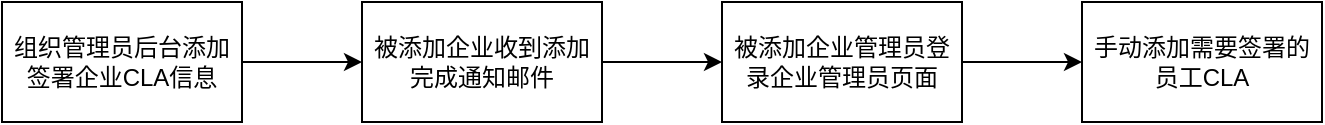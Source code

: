 <mxfile version="20.2.0" type="github">
  <diagram id="0pvAi5GxD__PONMoXWZV" name="第 1 页">
    <mxGraphModel dx="1422" dy="748" grid="1" gridSize="10" guides="1" tooltips="1" connect="1" arrows="1" fold="1" page="1" pageScale="1" pageWidth="827" pageHeight="1169" math="0" shadow="0">
      <root>
        <mxCell id="0" />
        <mxCell id="1" parent="0" />
        <mxCell id="BS5RwrDTGoxRgeFuEKbe-5" style="edgeStyle=orthogonalEdgeStyle;rounded=0;orthogonalLoop=1;jettySize=auto;html=1;exitX=1;exitY=0.5;exitDx=0;exitDy=0;" edge="1" parent="1" source="BS5RwrDTGoxRgeFuEKbe-1" target="BS5RwrDTGoxRgeFuEKbe-2">
          <mxGeometry relative="1" as="geometry" />
        </mxCell>
        <mxCell id="BS5RwrDTGoxRgeFuEKbe-1" value="组织管理员后台添加签署企业CLA信息" style="rounded=0;whiteSpace=wrap;html=1;" vertex="1" parent="1">
          <mxGeometry x="84" y="210" width="120" height="60" as="geometry" />
        </mxCell>
        <mxCell id="BS5RwrDTGoxRgeFuEKbe-6" style="edgeStyle=orthogonalEdgeStyle;rounded=0;orthogonalLoop=1;jettySize=auto;html=1;exitX=1;exitY=0.5;exitDx=0;exitDy=0;entryX=0;entryY=0.5;entryDx=0;entryDy=0;" edge="1" parent="1" source="BS5RwrDTGoxRgeFuEKbe-2" target="BS5RwrDTGoxRgeFuEKbe-3">
          <mxGeometry relative="1" as="geometry" />
        </mxCell>
        <mxCell id="BS5RwrDTGoxRgeFuEKbe-2" value="被添加企业收到添加完成通知邮件" style="rounded=0;whiteSpace=wrap;html=1;" vertex="1" parent="1">
          <mxGeometry x="264" y="210" width="120" height="60" as="geometry" />
        </mxCell>
        <mxCell id="BS5RwrDTGoxRgeFuEKbe-7" style="edgeStyle=orthogonalEdgeStyle;rounded=0;orthogonalLoop=1;jettySize=auto;html=1;exitX=1;exitY=0.5;exitDx=0;exitDy=0;entryX=0;entryY=0.5;entryDx=0;entryDy=0;" edge="1" parent="1" source="BS5RwrDTGoxRgeFuEKbe-3" target="BS5RwrDTGoxRgeFuEKbe-4">
          <mxGeometry relative="1" as="geometry" />
        </mxCell>
        <mxCell id="BS5RwrDTGoxRgeFuEKbe-3" value="被添加企业管理员登录企业管理员页面" style="rounded=0;whiteSpace=wrap;html=1;" vertex="1" parent="1">
          <mxGeometry x="444" y="210" width="120" height="60" as="geometry" />
        </mxCell>
        <mxCell id="BS5RwrDTGoxRgeFuEKbe-4" value="手动添加需要签署的员工CLA" style="rounded=0;whiteSpace=wrap;html=1;" vertex="1" parent="1">
          <mxGeometry x="624" y="210" width="120" height="60" as="geometry" />
        </mxCell>
      </root>
    </mxGraphModel>
  </diagram>
</mxfile>
